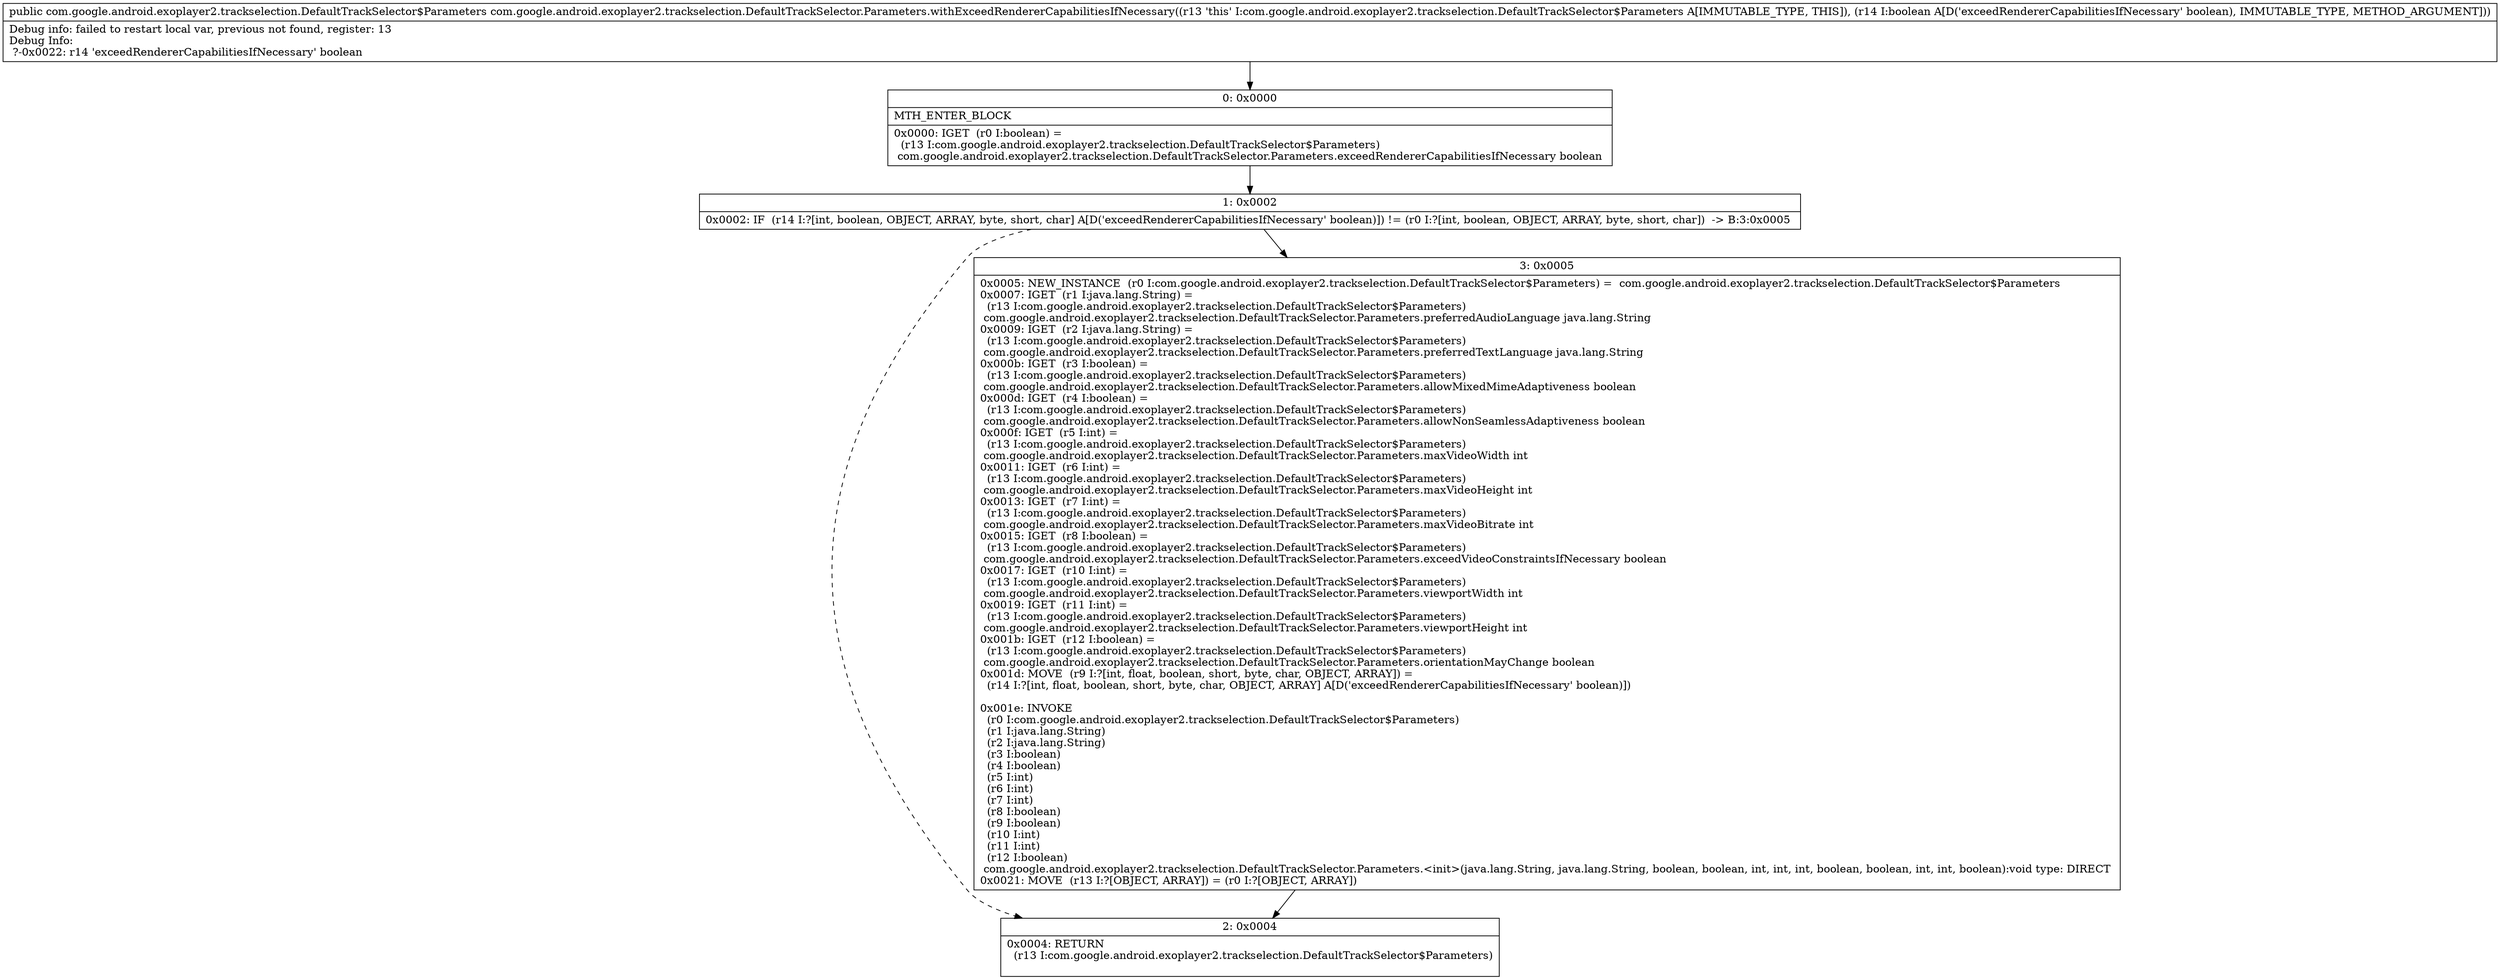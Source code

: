 digraph "CFG forcom.google.android.exoplayer2.trackselection.DefaultTrackSelector.Parameters.withExceedRendererCapabilitiesIfNecessary(Z)Lcom\/google\/android\/exoplayer2\/trackselection\/DefaultTrackSelector$Parameters;" {
Node_0 [shape=record,label="{0\:\ 0x0000|MTH_ENTER_BLOCK\l|0x0000: IGET  (r0 I:boolean) = \l  (r13 I:com.google.android.exoplayer2.trackselection.DefaultTrackSelector$Parameters)\l com.google.android.exoplayer2.trackselection.DefaultTrackSelector.Parameters.exceedRendererCapabilitiesIfNecessary boolean \l}"];
Node_1 [shape=record,label="{1\:\ 0x0002|0x0002: IF  (r14 I:?[int, boolean, OBJECT, ARRAY, byte, short, char] A[D('exceedRendererCapabilitiesIfNecessary' boolean)]) != (r0 I:?[int, boolean, OBJECT, ARRAY, byte, short, char])  \-\> B:3:0x0005 \l}"];
Node_2 [shape=record,label="{2\:\ 0x0004|0x0004: RETURN  \l  (r13 I:com.google.android.exoplayer2.trackselection.DefaultTrackSelector$Parameters)\l \l}"];
Node_3 [shape=record,label="{3\:\ 0x0005|0x0005: NEW_INSTANCE  (r0 I:com.google.android.exoplayer2.trackselection.DefaultTrackSelector$Parameters) =  com.google.android.exoplayer2.trackselection.DefaultTrackSelector$Parameters \l0x0007: IGET  (r1 I:java.lang.String) = \l  (r13 I:com.google.android.exoplayer2.trackselection.DefaultTrackSelector$Parameters)\l com.google.android.exoplayer2.trackselection.DefaultTrackSelector.Parameters.preferredAudioLanguage java.lang.String \l0x0009: IGET  (r2 I:java.lang.String) = \l  (r13 I:com.google.android.exoplayer2.trackselection.DefaultTrackSelector$Parameters)\l com.google.android.exoplayer2.trackselection.DefaultTrackSelector.Parameters.preferredTextLanguage java.lang.String \l0x000b: IGET  (r3 I:boolean) = \l  (r13 I:com.google.android.exoplayer2.trackselection.DefaultTrackSelector$Parameters)\l com.google.android.exoplayer2.trackselection.DefaultTrackSelector.Parameters.allowMixedMimeAdaptiveness boolean \l0x000d: IGET  (r4 I:boolean) = \l  (r13 I:com.google.android.exoplayer2.trackselection.DefaultTrackSelector$Parameters)\l com.google.android.exoplayer2.trackselection.DefaultTrackSelector.Parameters.allowNonSeamlessAdaptiveness boolean \l0x000f: IGET  (r5 I:int) = \l  (r13 I:com.google.android.exoplayer2.trackselection.DefaultTrackSelector$Parameters)\l com.google.android.exoplayer2.trackselection.DefaultTrackSelector.Parameters.maxVideoWidth int \l0x0011: IGET  (r6 I:int) = \l  (r13 I:com.google.android.exoplayer2.trackselection.DefaultTrackSelector$Parameters)\l com.google.android.exoplayer2.trackselection.DefaultTrackSelector.Parameters.maxVideoHeight int \l0x0013: IGET  (r7 I:int) = \l  (r13 I:com.google.android.exoplayer2.trackselection.DefaultTrackSelector$Parameters)\l com.google.android.exoplayer2.trackselection.DefaultTrackSelector.Parameters.maxVideoBitrate int \l0x0015: IGET  (r8 I:boolean) = \l  (r13 I:com.google.android.exoplayer2.trackselection.DefaultTrackSelector$Parameters)\l com.google.android.exoplayer2.trackselection.DefaultTrackSelector.Parameters.exceedVideoConstraintsIfNecessary boolean \l0x0017: IGET  (r10 I:int) = \l  (r13 I:com.google.android.exoplayer2.trackselection.DefaultTrackSelector$Parameters)\l com.google.android.exoplayer2.trackselection.DefaultTrackSelector.Parameters.viewportWidth int \l0x0019: IGET  (r11 I:int) = \l  (r13 I:com.google.android.exoplayer2.trackselection.DefaultTrackSelector$Parameters)\l com.google.android.exoplayer2.trackselection.DefaultTrackSelector.Parameters.viewportHeight int \l0x001b: IGET  (r12 I:boolean) = \l  (r13 I:com.google.android.exoplayer2.trackselection.DefaultTrackSelector$Parameters)\l com.google.android.exoplayer2.trackselection.DefaultTrackSelector.Parameters.orientationMayChange boolean \l0x001d: MOVE  (r9 I:?[int, float, boolean, short, byte, char, OBJECT, ARRAY]) = \l  (r14 I:?[int, float, boolean, short, byte, char, OBJECT, ARRAY] A[D('exceedRendererCapabilitiesIfNecessary' boolean)])\l \l0x001e: INVOKE  \l  (r0 I:com.google.android.exoplayer2.trackselection.DefaultTrackSelector$Parameters)\l  (r1 I:java.lang.String)\l  (r2 I:java.lang.String)\l  (r3 I:boolean)\l  (r4 I:boolean)\l  (r5 I:int)\l  (r6 I:int)\l  (r7 I:int)\l  (r8 I:boolean)\l  (r9 I:boolean)\l  (r10 I:int)\l  (r11 I:int)\l  (r12 I:boolean)\l com.google.android.exoplayer2.trackselection.DefaultTrackSelector.Parameters.\<init\>(java.lang.String, java.lang.String, boolean, boolean, int, int, int, boolean, boolean, int, int, boolean):void type: DIRECT \l0x0021: MOVE  (r13 I:?[OBJECT, ARRAY]) = (r0 I:?[OBJECT, ARRAY]) \l}"];
MethodNode[shape=record,label="{public com.google.android.exoplayer2.trackselection.DefaultTrackSelector$Parameters com.google.android.exoplayer2.trackselection.DefaultTrackSelector.Parameters.withExceedRendererCapabilitiesIfNecessary((r13 'this' I:com.google.android.exoplayer2.trackselection.DefaultTrackSelector$Parameters A[IMMUTABLE_TYPE, THIS]), (r14 I:boolean A[D('exceedRendererCapabilitiesIfNecessary' boolean), IMMUTABLE_TYPE, METHOD_ARGUMENT]))  | Debug info: failed to restart local var, previous not found, register: 13\lDebug Info:\l  ?\-0x0022: r14 'exceedRendererCapabilitiesIfNecessary' boolean\l}"];
MethodNode -> Node_0;
Node_0 -> Node_1;
Node_1 -> Node_2[style=dashed];
Node_1 -> Node_3;
Node_3 -> Node_2;
}

